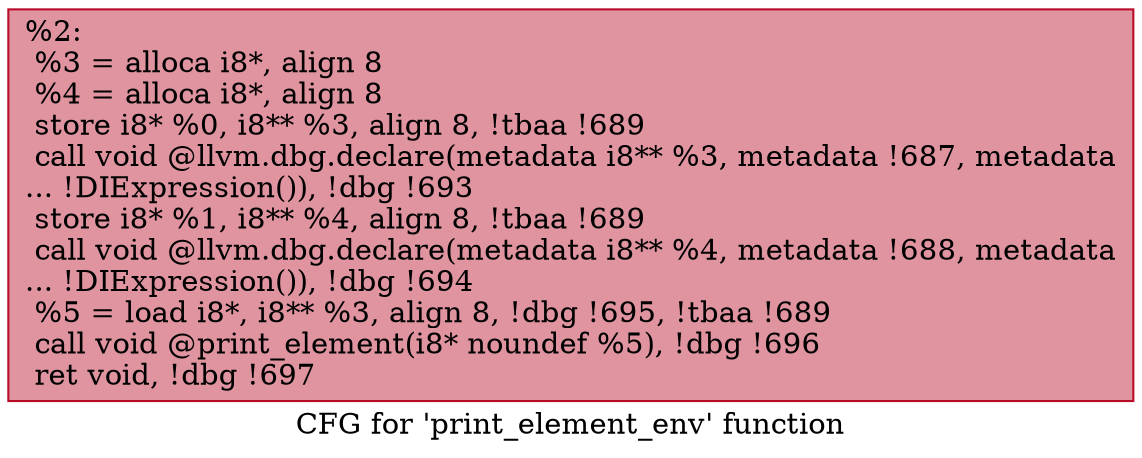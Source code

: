 digraph "CFG for 'print_element_env' function" {
	label="CFG for 'print_element_env' function";

	Node0x1390770 [shape=record,color="#b70d28ff", style=filled, fillcolor="#b70d2870",label="{%2:\l  %3 = alloca i8*, align 8\l  %4 = alloca i8*, align 8\l  store i8* %0, i8** %3, align 8, !tbaa !689\l  call void @llvm.dbg.declare(metadata i8** %3, metadata !687, metadata\l... !DIExpression()), !dbg !693\l  store i8* %1, i8** %4, align 8, !tbaa !689\l  call void @llvm.dbg.declare(metadata i8** %4, metadata !688, metadata\l... !DIExpression()), !dbg !694\l  %5 = load i8*, i8** %3, align 8, !dbg !695, !tbaa !689\l  call void @print_element(i8* noundef %5), !dbg !696\l  ret void, !dbg !697\l}"];
}
